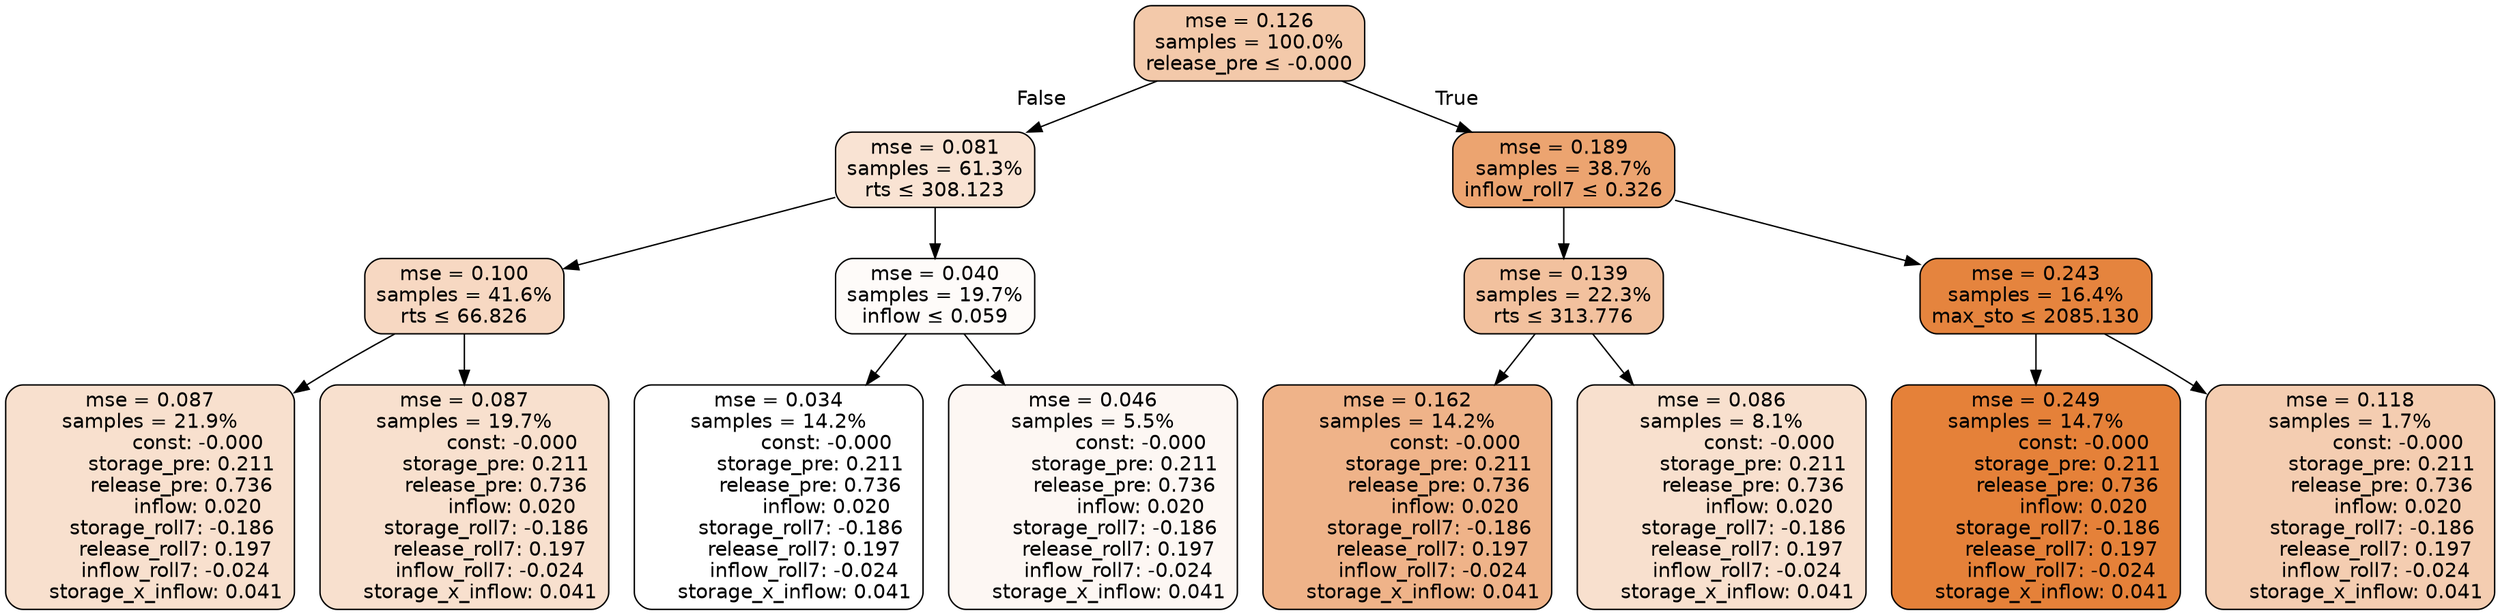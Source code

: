 digraph tree {
node [shape=rectangle, style="filled, rounded", color="black", fontname=helvetica] ;
edge [fontname=helvetica] ;
	"0" [label="mse = 0.126
samples = 100.0%
release_pre &le; -0.000", fillcolor="#f3c9aa"]
	"1" [label="mse = 0.081
samples = 61.3%
rts &le; 308.123", fillcolor="#f9e3d3"]
	"2" [label="mse = 0.100
samples = 41.6%
rts &le; 66.826", fillcolor="#f7d8c2"]
	"3" [label="mse = 0.087
samples = 21.9%
               const: -0.000
          storage_pre: 0.211
          release_pre: 0.736
               inflow: 0.020
       storage_roll7: -0.186
        release_roll7: 0.197
        inflow_roll7: -0.024
     storage_x_inflow: 0.041", fillcolor="#f8e0ce"]
	"4" [label="mse = 0.087
samples = 19.7%
               const: -0.000
          storage_pre: 0.211
          release_pre: 0.736
               inflow: 0.020
       storage_roll7: -0.186
        release_roll7: 0.197
        inflow_roll7: -0.024
     storage_x_inflow: 0.041", fillcolor="#f8e0ce"]
	"5" [label="mse = 0.040
samples = 19.7%
inflow &le; 0.059", fillcolor="#fefbf9"]
	"6" [label="mse = 0.034
samples = 14.2%
               const: -0.000
          storage_pre: 0.211
          release_pre: 0.736
               inflow: 0.020
       storage_roll7: -0.186
        release_roll7: 0.197
        inflow_roll7: -0.024
     storage_x_inflow: 0.041", fillcolor="#ffffff"]
	"7" [label="mse = 0.046
samples = 5.5%
               const: -0.000
          storage_pre: 0.211
          release_pre: 0.736
               inflow: 0.020
       storage_roll7: -0.186
        release_roll7: 0.197
        inflow_roll7: -0.024
     storage_x_inflow: 0.041", fillcolor="#fdf7f3"]
	"8" [label="mse = 0.189
samples = 38.7%
inflow_roll7 &le; 0.326", fillcolor="#eca470"]
	"9" [label="mse = 0.139
samples = 22.3%
rts &le; 313.776", fillcolor="#f2c19e"]
	"10" [label="mse = 0.162
samples = 14.2%
               const: -0.000
          storage_pre: 0.211
          release_pre: 0.736
               inflow: 0.020
       storage_roll7: -0.186
        release_roll7: 0.197
        inflow_roll7: -0.024
     storage_x_inflow: 0.041", fillcolor="#efb389"]
	"11" [label="mse = 0.086
samples = 8.1%
               const: -0.000
          storage_pre: 0.211
          release_pre: 0.736
               inflow: 0.020
       storage_roll7: -0.186
        release_roll7: 0.197
        inflow_roll7: -0.024
     storage_x_inflow: 0.041", fillcolor="#f8e0ce"]
	"12" [label="mse = 0.243
samples = 16.4%
max_sto &le; 2085.130", fillcolor="#e5843e"]
	"13" [label="mse = 0.249
samples = 14.7%
               const: -0.000
          storage_pre: 0.211
          release_pre: 0.736
               inflow: 0.020
       storage_roll7: -0.186
        release_roll7: 0.197
        inflow_roll7: -0.024
     storage_x_inflow: 0.041", fillcolor="#e58139"]
	"14" [label="mse = 0.118
samples = 1.7%
               const: -0.000
          storage_pre: 0.211
          release_pre: 0.736
               inflow: 0.020
       storage_roll7: -0.186
        release_roll7: 0.197
        inflow_roll7: -0.024
     storage_x_inflow: 0.041", fillcolor="#f4cdb1"]

	"0" -> "1" [labeldistance=2.5, labelangle=45, headlabel="False"]
	"1" -> "2"
	"2" -> "3"
	"2" -> "4"
	"1" -> "5"
	"5" -> "6"
	"5" -> "7"
	"0" -> "8" [labeldistance=2.5, labelangle=-45, headlabel="True"]
	"8" -> "9"
	"9" -> "10"
	"9" -> "11"
	"8" -> "12"
	"12" -> "13"
	"12" -> "14"
}